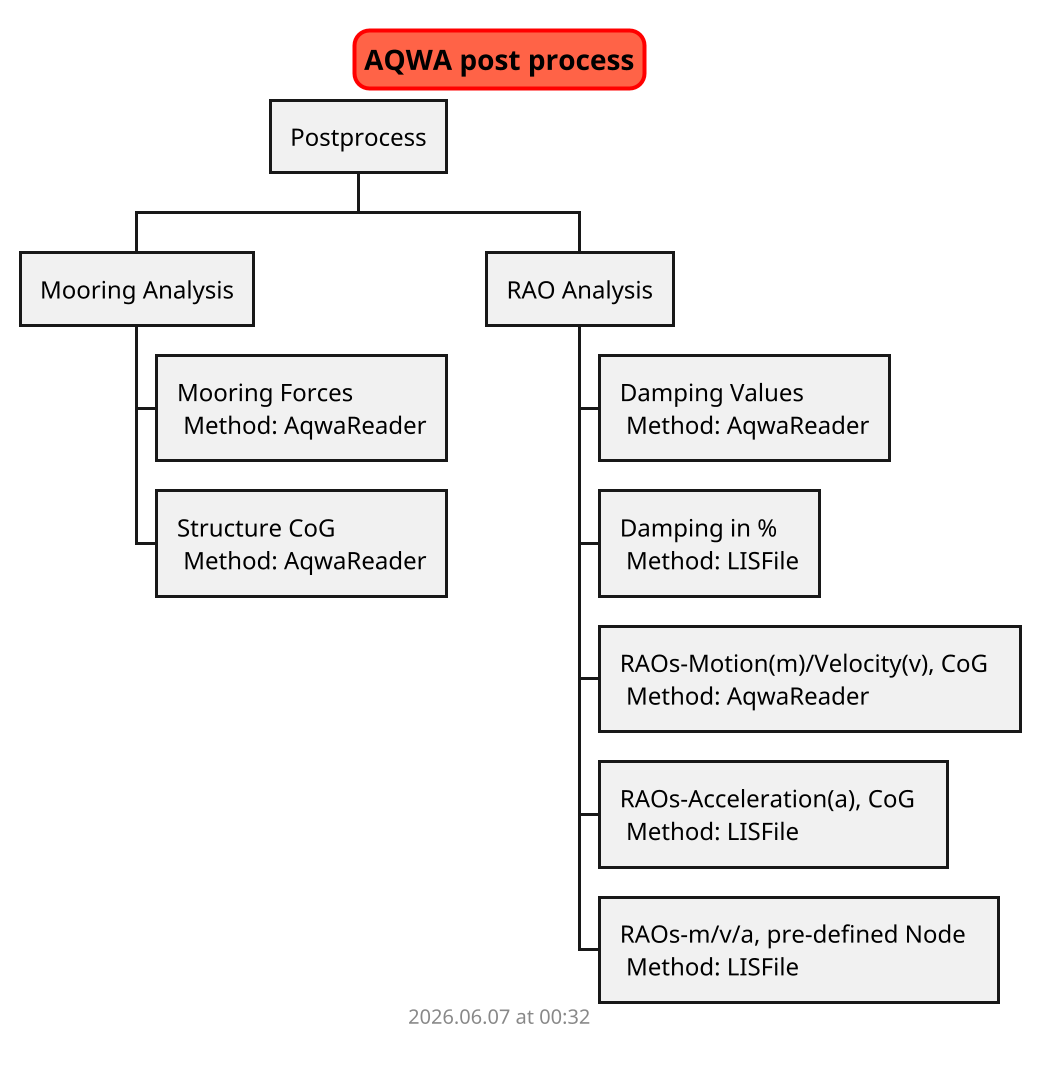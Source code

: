 @startwbs aqwa_postproc

scale 2
skinparam titleBorderRoundCorner 15
skinparam titleBorderThickness 2
skinparam titleBorderColor red
skinparam titleBackgroundColor Tomato

title AQWA post process

* Postprocess

** Mooring Analysis
*** Mooring Forces \n Method: AqwaReader
*** Structure CoG \n Method: AqwaReader

** RAO Analysis
*** Damping Values  \n Method: AqwaReader
*** Damping in %  \n Method: LISFile
*** RAOs-Motion(m)/Velocity(v), CoG  \n Method: AqwaReader
*** RAOs-Acceleration(a), CoG  \n Method: LISFile
*** RAOs-m/v/a, pre-defined Node  \n Method: LISFile

footer
%date("yyyy.MM.dd' at 'HH:mm")
%filename()
end footer

@endwbs
